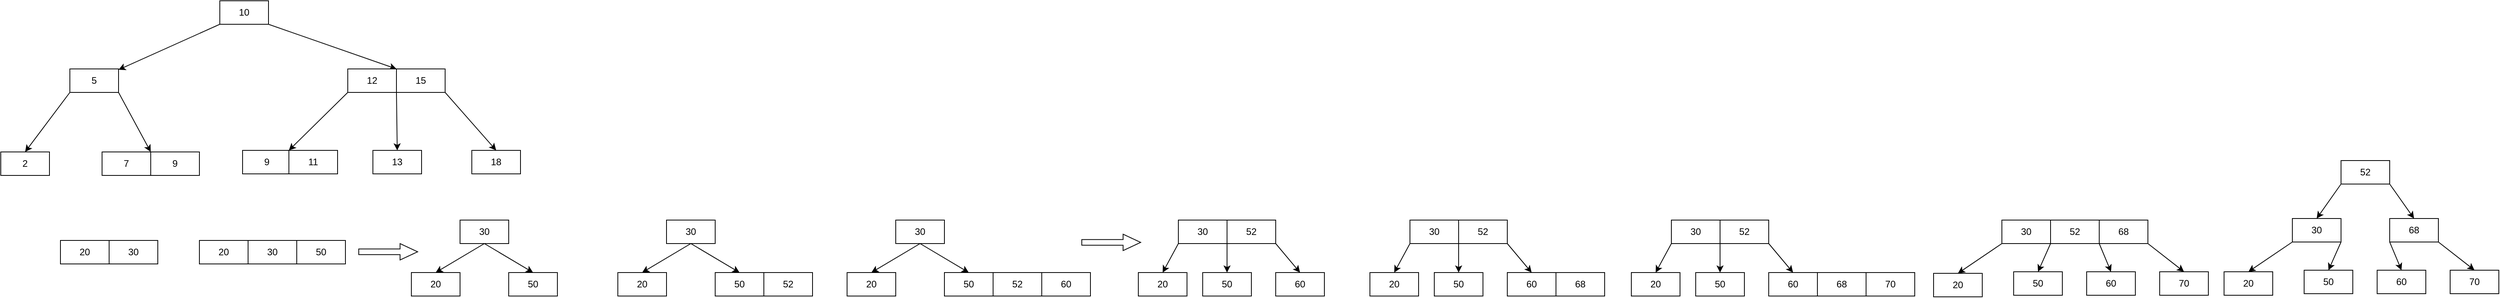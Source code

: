 <mxfile version="14.6.10" type="github">
  <diagram id="ewSjzQo0AmuXFX-6hgDm" name="Page-1">
    <mxGraphModel dx="1038" dy="548" grid="0" gridSize="10" guides="1" tooltips="1" connect="1" arrows="1" fold="1" page="1" pageScale="1" pageWidth="3300" pageHeight="4681" background="none" math="0" shadow="0">
      <root>
        <mxCell id="0" />
        <mxCell id="1" parent="0" />
        <mxCell id="8DN94r87sWfCBdkwbbwG-13" style="rounded=0;orthogonalLoop=1;jettySize=auto;html=1;exitX=0;exitY=1;exitDx=0;exitDy=0;" edge="1" parent="1" source="8DN94r87sWfCBdkwbbwG-1" target="8DN94r87sWfCBdkwbbwG-3">
          <mxGeometry relative="1" as="geometry" />
        </mxCell>
        <mxCell id="8DN94r87sWfCBdkwbbwG-14" style="edgeStyle=none;rounded=0;orthogonalLoop=1;jettySize=auto;html=1;exitX=1;exitY=1;exitDx=0;exitDy=0;entryX=0;entryY=0;entryDx=0;entryDy=0;" edge="1" parent="1" source="8DN94r87sWfCBdkwbbwG-1" target="8DN94r87sWfCBdkwbbwG-5">
          <mxGeometry relative="1" as="geometry" />
        </mxCell>
        <mxCell id="8DN94r87sWfCBdkwbbwG-1" value="10" style="rounded=0;whiteSpace=wrap;html=1;" vertex="1" parent="1">
          <mxGeometry x="395" y="63" width="62" height="30" as="geometry" />
        </mxCell>
        <mxCell id="8DN94r87sWfCBdkwbbwG-15" style="edgeStyle=none;rounded=0;orthogonalLoop=1;jettySize=auto;html=1;exitX=0;exitY=1;exitDx=0;exitDy=0;entryX=0.5;entryY=0;entryDx=0;entryDy=0;" edge="1" parent="1" source="8DN94r87sWfCBdkwbbwG-3" target="8DN94r87sWfCBdkwbbwG-6">
          <mxGeometry relative="1" as="geometry" />
        </mxCell>
        <mxCell id="8DN94r87sWfCBdkwbbwG-16" style="edgeStyle=none;rounded=0;orthogonalLoop=1;jettySize=auto;html=1;exitX=1;exitY=1;exitDx=0;exitDy=0;entryX=0;entryY=0;entryDx=0;entryDy=0;" edge="1" parent="1" source="8DN94r87sWfCBdkwbbwG-3" target="8DN94r87sWfCBdkwbbwG-8">
          <mxGeometry relative="1" as="geometry" />
        </mxCell>
        <mxCell id="8DN94r87sWfCBdkwbbwG-3" value="5" style="rounded=0;whiteSpace=wrap;html=1;" vertex="1" parent="1">
          <mxGeometry x="204" y="150" width="62" height="30" as="geometry" />
        </mxCell>
        <mxCell id="8DN94r87sWfCBdkwbbwG-17" style="edgeStyle=none;rounded=0;orthogonalLoop=1;jettySize=auto;html=1;exitX=0;exitY=1;exitDx=0;exitDy=0;entryX=0;entryY=0;entryDx=0;entryDy=0;" edge="1" parent="1" source="8DN94r87sWfCBdkwbbwG-4" target="8DN94r87sWfCBdkwbbwG-10">
          <mxGeometry relative="1" as="geometry" />
        </mxCell>
        <mxCell id="8DN94r87sWfCBdkwbbwG-4" value="12" style="rounded=0;whiteSpace=wrap;html=1;" vertex="1" parent="1">
          <mxGeometry x="558" y="150" width="62" height="30" as="geometry" />
        </mxCell>
        <mxCell id="8DN94r87sWfCBdkwbbwG-18" style="edgeStyle=none;rounded=0;orthogonalLoop=1;jettySize=auto;html=1;exitX=0;exitY=1;exitDx=0;exitDy=0;entryX=0.5;entryY=0;entryDx=0;entryDy=0;" edge="1" parent="1" source="8DN94r87sWfCBdkwbbwG-5" target="8DN94r87sWfCBdkwbbwG-11">
          <mxGeometry relative="1" as="geometry" />
        </mxCell>
        <mxCell id="8DN94r87sWfCBdkwbbwG-19" style="edgeStyle=none;rounded=0;orthogonalLoop=1;jettySize=auto;html=1;exitX=1;exitY=1;exitDx=0;exitDy=0;entryX=0.5;entryY=0;entryDx=0;entryDy=0;" edge="1" parent="1" source="8DN94r87sWfCBdkwbbwG-5" target="8DN94r87sWfCBdkwbbwG-12">
          <mxGeometry relative="1" as="geometry" />
        </mxCell>
        <mxCell id="8DN94r87sWfCBdkwbbwG-5" value="15" style="rounded=0;whiteSpace=wrap;html=1;" vertex="1" parent="1">
          <mxGeometry x="620" y="150" width="62" height="30" as="geometry" />
        </mxCell>
        <mxCell id="8DN94r87sWfCBdkwbbwG-6" value="2" style="rounded=0;whiteSpace=wrap;html=1;" vertex="1" parent="1">
          <mxGeometry x="116" y="256" width="62" height="30" as="geometry" />
        </mxCell>
        <mxCell id="8DN94r87sWfCBdkwbbwG-7" value="7" style="rounded=0;whiteSpace=wrap;html=1;" vertex="1" parent="1">
          <mxGeometry x="245" y="256" width="62" height="30" as="geometry" />
        </mxCell>
        <mxCell id="8DN94r87sWfCBdkwbbwG-8" value="9" style="rounded=0;whiteSpace=wrap;html=1;" vertex="1" parent="1">
          <mxGeometry x="307" y="256" width="62" height="30" as="geometry" />
        </mxCell>
        <mxCell id="8DN94r87sWfCBdkwbbwG-9" value="9" style="rounded=0;whiteSpace=wrap;html=1;" vertex="1" parent="1">
          <mxGeometry x="424" y="254" width="62" height="30" as="geometry" />
        </mxCell>
        <mxCell id="8DN94r87sWfCBdkwbbwG-10" value="11" style="rounded=0;whiteSpace=wrap;html=1;" vertex="1" parent="1">
          <mxGeometry x="483" y="254" width="62" height="30" as="geometry" />
        </mxCell>
        <mxCell id="8DN94r87sWfCBdkwbbwG-11" value="13" style="rounded=0;whiteSpace=wrap;html=1;" vertex="1" parent="1">
          <mxGeometry x="590" y="254" width="62" height="30" as="geometry" />
        </mxCell>
        <mxCell id="8DN94r87sWfCBdkwbbwG-12" value="18" style="rounded=0;whiteSpace=wrap;html=1;" vertex="1" parent="1">
          <mxGeometry x="716" y="254" width="62" height="30" as="geometry" />
        </mxCell>
        <mxCell id="8DN94r87sWfCBdkwbbwG-20" value="20" style="rounded=0;whiteSpace=wrap;html=1;" vertex="1" parent="1">
          <mxGeometry x="192" y="369" width="62" height="30" as="geometry" />
        </mxCell>
        <mxCell id="8DN94r87sWfCBdkwbbwG-21" value="30" style="rounded=0;whiteSpace=wrap;html=1;" vertex="1" parent="1">
          <mxGeometry x="254" y="369" width="62" height="30" as="geometry" />
        </mxCell>
        <mxCell id="8DN94r87sWfCBdkwbbwG-22" value="20" style="rounded=0;whiteSpace=wrap;html=1;" vertex="1" parent="1">
          <mxGeometry x="369" y="369" width="62" height="30" as="geometry" />
        </mxCell>
        <mxCell id="8DN94r87sWfCBdkwbbwG-23" value="30" style="rounded=0;whiteSpace=wrap;html=1;" vertex="1" parent="1">
          <mxGeometry x="431" y="369" width="62" height="30" as="geometry" />
        </mxCell>
        <mxCell id="8DN94r87sWfCBdkwbbwG-24" value="50" style="rounded=0;whiteSpace=wrap;html=1;" vertex="1" parent="1">
          <mxGeometry x="493" y="369" width="62" height="30" as="geometry" />
        </mxCell>
        <mxCell id="8DN94r87sWfCBdkwbbwG-25" value="20" style="rounded=0;whiteSpace=wrap;html=1;" vertex="1" parent="1">
          <mxGeometry x="639" y="410" width="62" height="30" as="geometry" />
        </mxCell>
        <mxCell id="8DN94r87sWfCBdkwbbwG-28" style="edgeStyle=none;rounded=0;orthogonalLoop=1;jettySize=auto;html=1;exitX=0.5;exitY=1;exitDx=0;exitDy=0;entryX=0.5;entryY=0;entryDx=0;entryDy=0;" edge="1" parent="1" source="8DN94r87sWfCBdkwbbwG-26" target="8DN94r87sWfCBdkwbbwG-25">
          <mxGeometry relative="1" as="geometry" />
        </mxCell>
        <mxCell id="8DN94r87sWfCBdkwbbwG-29" style="edgeStyle=none;rounded=0;orthogonalLoop=1;jettySize=auto;html=1;exitX=0.5;exitY=1;exitDx=0;exitDy=0;entryX=0.5;entryY=0;entryDx=0;entryDy=0;" edge="1" parent="1" source="8DN94r87sWfCBdkwbbwG-26" target="8DN94r87sWfCBdkwbbwG-27">
          <mxGeometry relative="1" as="geometry" />
        </mxCell>
        <mxCell id="8DN94r87sWfCBdkwbbwG-26" value="30" style="rounded=0;whiteSpace=wrap;html=1;" vertex="1" parent="1">
          <mxGeometry x="701" y="343" width="62" height="30" as="geometry" />
        </mxCell>
        <mxCell id="8DN94r87sWfCBdkwbbwG-27" value="50" style="rounded=0;whiteSpace=wrap;html=1;" vertex="1" parent="1">
          <mxGeometry x="763" y="410" width="62" height="30" as="geometry" />
        </mxCell>
        <mxCell id="8DN94r87sWfCBdkwbbwG-34" value="" style="html=1;shadow=0;dashed=0;align=center;verticalAlign=middle;shape=mxgraph.arrows2.arrow;dy=0.65;dx=22.4;notch=0;fillColor=#ffffff;" vertex="1" parent="1">
          <mxGeometry x="572" y="373" width="75" height="21" as="geometry" />
        </mxCell>
        <mxCell id="8DN94r87sWfCBdkwbbwG-35" value="20" style="rounded=0;whiteSpace=wrap;html=1;" vertex="1" parent="1">
          <mxGeometry x="902" y="410" width="62" height="30" as="geometry" />
        </mxCell>
        <mxCell id="8DN94r87sWfCBdkwbbwG-36" style="edgeStyle=none;rounded=0;orthogonalLoop=1;jettySize=auto;html=1;exitX=0.5;exitY=1;exitDx=0;exitDy=0;entryX=0.5;entryY=0;entryDx=0;entryDy=0;" edge="1" parent="1" source="8DN94r87sWfCBdkwbbwG-38" target="8DN94r87sWfCBdkwbbwG-35">
          <mxGeometry relative="1" as="geometry" />
        </mxCell>
        <mxCell id="8DN94r87sWfCBdkwbbwG-37" style="edgeStyle=none;rounded=0;orthogonalLoop=1;jettySize=auto;html=1;exitX=0.5;exitY=1;exitDx=0;exitDy=0;entryX=0.5;entryY=0;entryDx=0;entryDy=0;" edge="1" parent="1" source="8DN94r87sWfCBdkwbbwG-38" target="8DN94r87sWfCBdkwbbwG-39">
          <mxGeometry relative="1" as="geometry" />
        </mxCell>
        <mxCell id="8DN94r87sWfCBdkwbbwG-38" value="30" style="rounded=0;whiteSpace=wrap;html=1;" vertex="1" parent="1">
          <mxGeometry x="964" y="343" width="62" height="30" as="geometry" />
        </mxCell>
        <mxCell id="8DN94r87sWfCBdkwbbwG-39" value="50" style="rounded=0;whiteSpace=wrap;html=1;" vertex="1" parent="1">
          <mxGeometry x="1026" y="410" width="62" height="30" as="geometry" />
        </mxCell>
        <mxCell id="8DN94r87sWfCBdkwbbwG-40" value="52" style="rounded=0;whiteSpace=wrap;html=1;" vertex="1" parent="1">
          <mxGeometry x="1088" y="410" width="62" height="30" as="geometry" />
        </mxCell>
        <mxCell id="8DN94r87sWfCBdkwbbwG-41" value="20" style="rounded=0;whiteSpace=wrap;html=1;" vertex="1" parent="1">
          <mxGeometry x="1194" y="410" width="62" height="30" as="geometry" />
        </mxCell>
        <mxCell id="8DN94r87sWfCBdkwbbwG-42" style="edgeStyle=none;rounded=0;orthogonalLoop=1;jettySize=auto;html=1;exitX=0.5;exitY=1;exitDx=0;exitDy=0;entryX=0.5;entryY=0;entryDx=0;entryDy=0;" edge="1" parent="1" source="8DN94r87sWfCBdkwbbwG-44" target="8DN94r87sWfCBdkwbbwG-41">
          <mxGeometry relative="1" as="geometry" />
        </mxCell>
        <mxCell id="8DN94r87sWfCBdkwbbwG-43" style="edgeStyle=none;rounded=0;orthogonalLoop=1;jettySize=auto;html=1;exitX=0.5;exitY=1;exitDx=0;exitDy=0;entryX=0.5;entryY=0;entryDx=0;entryDy=0;" edge="1" parent="1" source="8DN94r87sWfCBdkwbbwG-44" target="8DN94r87sWfCBdkwbbwG-45">
          <mxGeometry relative="1" as="geometry" />
        </mxCell>
        <mxCell id="8DN94r87sWfCBdkwbbwG-44" value="30" style="rounded=0;whiteSpace=wrap;html=1;" vertex="1" parent="1">
          <mxGeometry x="1256" y="343" width="62" height="30" as="geometry" />
        </mxCell>
        <mxCell id="8DN94r87sWfCBdkwbbwG-45" value="50" style="rounded=0;whiteSpace=wrap;html=1;" vertex="1" parent="1">
          <mxGeometry x="1318" y="410" width="62" height="30" as="geometry" />
        </mxCell>
        <mxCell id="8DN94r87sWfCBdkwbbwG-46" value="52" style="rounded=0;whiteSpace=wrap;html=1;" vertex="1" parent="1">
          <mxGeometry x="1380" y="410" width="62" height="30" as="geometry" />
        </mxCell>
        <mxCell id="8DN94r87sWfCBdkwbbwG-47" value="60" style="rounded=0;whiteSpace=wrap;html=1;" vertex="1" parent="1">
          <mxGeometry x="1442" y="410" width="62" height="30" as="geometry" />
        </mxCell>
        <mxCell id="8DN94r87sWfCBdkwbbwG-48" value="20" style="rounded=0;whiteSpace=wrap;html=1;" vertex="1" parent="1">
          <mxGeometry x="1565" y="410" width="62" height="30" as="geometry" />
        </mxCell>
        <mxCell id="8DN94r87sWfCBdkwbbwG-75" style="edgeStyle=none;rounded=0;orthogonalLoop=1;jettySize=auto;html=1;exitX=0;exitY=1;exitDx=0;exitDy=0;entryX=0.5;entryY=0;entryDx=0;entryDy=0;" edge="1" parent="1" source="8DN94r87sWfCBdkwbbwG-51" target="8DN94r87sWfCBdkwbbwG-48">
          <mxGeometry relative="1" as="geometry" />
        </mxCell>
        <mxCell id="8DN94r87sWfCBdkwbbwG-51" value="30" style="rounded=0;whiteSpace=wrap;html=1;" vertex="1" parent="1">
          <mxGeometry x="1616" y="343" width="62" height="30" as="geometry" />
        </mxCell>
        <mxCell id="8DN94r87sWfCBdkwbbwG-52" value="50" style="rounded=0;whiteSpace=wrap;html=1;" vertex="1" parent="1">
          <mxGeometry x="1647" y="410" width="62" height="30" as="geometry" />
        </mxCell>
        <mxCell id="8DN94r87sWfCBdkwbbwG-77" style="edgeStyle=none;rounded=0;orthogonalLoop=1;jettySize=auto;html=1;exitX=0;exitY=1;exitDx=0;exitDy=0;entryX=0.5;entryY=0;entryDx=0;entryDy=0;" edge="1" parent="1" source="8DN94r87sWfCBdkwbbwG-53" target="8DN94r87sWfCBdkwbbwG-52">
          <mxGeometry relative="1" as="geometry" />
        </mxCell>
        <mxCell id="8DN94r87sWfCBdkwbbwG-78" style="edgeStyle=none;rounded=0;orthogonalLoop=1;jettySize=auto;html=1;exitX=1;exitY=1;exitDx=0;exitDy=0;entryX=0.5;entryY=0;entryDx=0;entryDy=0;" edge="1" parent="1" source="8DN94r87sWfCBdkwbbwG-53" target="8DN94r87sWfCBdkwbbwG-54">
          <mxGeometry relative="1" as="geometry" />
        </mxCell>
        <mxCell id="8DN94r87sWfCBdkwbbwG-53" value="52" style="rounded=0;whiteSpace=wrap;html=1;" vertex="1" parent="1">
          <mxGeometry x="1678" y="343" width="62" height="30" as="geometry" />
        </mxCell>
        <mxCell id="8DN94r87sWfCBdkwbbwG-54" value="60" style="rounded=0;whiteSpace=wrap;html=1;" vertex="1" parent="1">
          <mxGeometry x="1740" y="410" width="62" height="30" as="geometry" />
        </mxCell>
        <mxCell id="8DN94r87sWfCBdkwbbwG-58" value="" style="html=1;shadow=0;dashed=0;align=center;verticalAlign=middle;shape=mxgraph.arrows2.arrow;dy=0.65;dx=22.4;notch=0;fillColor=#ffffff;" vertex="1" parent="1">
          <mxGeometry x="1493" y="361" width="75" height="21" as="geometry" />
        </mxCell>
        <mxCell id="8DN94r87sWfCBdkwbbwG-66" value="68" style="rounded=0;whiteSpace=wrap;html=1;" vertex="1" parent="1">
          <mxGeometry x="2097" y="410" width="62" height="30" as="geometry" />
        </mxCell>
        <mxCell id="8DN94r87sWfCBdkwbbwG-79" value="20" style="rounded=0;whiteSpace=wrap;html=1;" vertex="1" parent="1">
          <mxGeometry x="1860" y="410" width="62" height="30" as="geometry" />
        </mxCell>
        <mxCell id="8DN94r87sWfCBdkwbbwG-80" style="edgeStyle=none;rounded=0;orthogonalLoop=1;jettySize=auto;html=1;exitX=0;exitY=1;exitDx=0;exitDy=0;entryX=0.5;entryY=0;entryDx=0;entryDy=0;" edge="1" parent="1" source="8DN94r87sWfCBdkwbbwG-81" target="8DN94r87sWfCBdkwbbwG-79">
          <mxGeometry relative="1" as="geometry" />
        </mxCell>
        <mxCell id="8DN94r87sWfCBdkwbbwG-81" value="30" style="rounded=0;whiteSpace=wrap;html=1;" vertex="1" parent="1">
          <mxGeometry x="1911" y="343" width="62" height="30" as="geometry" />
        </mxCell>
        <mxCell id="8DN94r87sWfCBdkwbbwG-82" value="50" style="rounded=0;whiteSpace=wrap;html=1;" vertex="1" parent="1">
          <mxGeometry x="1942" y="410" width="62" height="30" as="geometry" />
        </mxCell>
        <mxCell id="8DN94r87sWfCBdkwbbwG-83" style="edgeStyle=none;rounded=0;orthogonalLoop=1;jettySize=auto;html=1;exitX=0;exitY=1;exitDx=0;exitDy=0;entryX=0.5;entryY=0;entryDx=0;entryDy=0;" edge="1" parent="1" source="8DN94r87sWfCBdkwbbwG-85" target="8DN94r87sWfCBdkwbbwG-82">
          <mxGeometry relative="1" as="geometry" />
        </mxCell>
        <mxCell id="8DN94r87sWfCBdkwbbwG-84" style="edgeStyle=none;rounded=0;orthogonalLoop=1;jettySize=auto;html=1;exitX=1;exitY=1;exitDx=0;exitDy=0;entryX=0.5;entryY=0;entryDx=0;entryDy=0;" edge="1" parent="1" source="8DN94r87sWfCBdkwbbwG-85" target="8DN94r87sWfCBdkwbbwG-86">
          <mxGeometry relative="1" as="geometry" />
        </mxCell>
        <mxCell id="8DN94r87sWfCBdkwbbwG-85" value="52" style="rounded=0;whiteSpace=wrap;html=1;" vertex="1" parent="1">
          <mxGeometry x="1973" y="343" width="62" height="30" as="geometry" />
        </mxCell>
        <mxCell id="8DN94r87sWfCBdkwbbwG-86" value="60" style="rounded=0;whiteSpace=wrap;html=1;" vertex="1" parent="1">
          <mxGeometry x="2035" y="410" width="62" height="30" as="geometry" />
        </mxCell>
        <mxCell id="8DN94r87sWfCBdkwbbwG-87" value="68" style="rounded=0;whiteSpace=wrap;html=1;" vertex="1" parent="1">
          <mxGeometry x="2430" y="410" width="62" height="30" as="geometry" />
        </mxCell>
        <mxCell id="8DN94r87sWfCBdkwbbwG-88" value="20" style="rounded=0;whiteSpace=wrap;html=1;" vertex="1" parent="1">
          <mxGeometry x="2193" y="410" width="62" height="30" as="geometry" />
        </mxCell>
        <mxCell id="8DN94r87sWfCBdkwbbwG-89" style="edgeStyle=none;rounded=0;orthogonalLoop=1;jettySize=auto;html=1;exitX=0;exitY=1;exitDx=0;exitDy=0;entryX=0.5;entryY=0;entryDx=0;entryDy=0;" edge="1" parent="1" source="8DN94r87sWfCBdkwbbwG-90" target="8DN94r87sWfCBdkwbbwG-88">
          <mxGeometry relative="1" as="geometry" />
        </mxCell>
        <mxCell id="8DN94r87sWfCBdkwbbwG-90" value="30" style="rounded=0;whiteSpace=wrap;html=1;" vertex="1" parent="1">
          <mxGeometry x="2244" y="343" width="62" height="30" as="geometry" />
        </mxCell>
        <mxCell id="8DN94r87sWfCBdkwbbwG-91" value="50" style="rounded=0;whiteSpace=wrap;html=1;" vertex="1" parent="1">
          <mxGeometry x="2275" y="410" width="62" height="30" as="geometry" />
        </mxCell>
        <mxCell id="8DN94r87sWfCBdkwbbwG-92" style="edgeStyle=none;rounded=0;orthogonalLoop=1;jettySize=auto;html=1;exitX=0;exitY=1;exitDx=0;exitDy=0;entryX=0.5;entryY=0;entryDx=0;entryDy=0;" edge="1" parent="1" source="8DN94r87sWfCBdkwbbwG-94" target="8DN94r87sWfCBdkwbbwG-91">
          <mxGeometry relative="1" as="geometry" />
        </mxCell>
        <mxCell id="8DN94r87sWfCBdkwbbwG-93" style="edgeStyle=none;rounded=0;orthogonalLoop=1;jettySize=auto;html=1;exitX=1;exitY=1;exitDx=0;exitDy=0;entryX=0.5;entryY=0;entryDx=0;entryDy=0;" edge="1" parent="1" source="8DN94r87sWfCBdkwbbwG-94" target="8DN94r87sWfCBdkwbbwG-95">
          <mxGeometry relative="1" as="geometry" />
        </mxCell>
        <mxCell id="8DN94r87sWfCBdkwbbwG-94" value="52" style="rounded=0;whiteSpace=wrap;html=1;" vertex="1" parent="1">
          <mxGeometry x="2306" y="343" width="62" height="30" as="geometry" />
        </mxCell>
        <mxCell id="8DN94r87sWfCBdkwbbwG-95" value="60" style="rounded=0;whiteSpace=wrap;html=1;" vertex="1" parent="1">
          <mxGeometry x="2368" y="410" width="62" height="30" as="geometry" />
        </mxCell>
        <mxCell id="8DN94r87sWfCBdkwbbwG-96" value="70" style="rounded=0;whiteSpace=wrap;html=1;" vertex="1" parent="1">
          <mxGeometry x="2492" y="410" width="62" height="30" as="geometry" />
        </mxCell>
        <mxCell id="8DN94r87sWfCBdkwbbwG-109" style="edgeStyle=none;rounded=0;orthogonalLoop=1;jettySize=auto;html=1;exitX=0;exitY=1;exitDx=0;exitDy=0;entryX=0.5;entryY=0;entryDx=0;entryDy=0;" edge="1" parent="1" source="8DN94r87sWfCBdkwbbwG-97" target="8DN94r87sWfCBdkwbbwG-105">
          <mxGeometry relative="1" as="geometry" />
        </mxCell>
        <mxCell id="8DN94r87sWfCBdkwbbwG-110" style="edgeStyle=none;rounded=0;orthogonalLoop=1;jettySize=auto;html=1;exitX=1;exitY=1;exitDx=0;exitDy=0;entryX=0.5;entryY=0;entryDx=0;entryDy=0;" edge="1" parent="1" source="8DN94r87sWfCBdkwbbwG-97" target="8DN94r87sWfCBdkwbbwG-106">
          <mxGeometry relative="1" as="geometry" />
        </mxCell>
        <mxCell id="8DN94r87sWfCBdkwbbwG-97" value="68" style="rounded=0;whiteSpace=wrap;html=1;" vertex="1" parent="1">
          <mxGeometry x="2789" y="343" width="62" height="30" as="geometry" />
        </mxCell>
        <mxCell id="8DN94r87sWfCBdkwbbwG-98" value="20" style="rounded=0;whiteSpace=wrap;html=1;" vertex="1" parent="1">
          <mxGeometry x="2578" y="411" width="62" height="30" as="geometry" />
        </mxCell>
        <mxCell id="8DN94r87sWfCBdkwbbwG-107" style="edgeStyle=none;rounded=0;orthogonalLoop=1;jettySize=auto;html=1;exitX=0;exitY=1;exitDx=0;exitDy=0;entryX=0.5;entryY=0;entryDx=0;entryDy=0;" edge="1" parent="1" source="8DN94r87sWfCBdkwbbwG-100" target="8DN94r87sWfCBdkwbbwG-98">
          <mxGeometry relative="1" as="geometry" />
        </mxCell>
        <mxCell id="8DN94r87sWfCBdkwbbwG-108" style="edgeStyle=none;rounded=0;orthogonalLoop=1;jettySize=auto;html=1;exitX=1;exitY=1;exitDx=0;exitDy=0;entryX=0.5;entryY=0;entryDx=0;entryDy=0;" edge="1" parent="1" source="8DN94r87sWfCBdkwbbwG-100" target="8DN94r87sWfCBdkwbbwG-101">
          <mxGeometry relative="1" as="geometry" />
        </mxCell>
        <mxCell id="8DN94r87sWfCBdkwbbwG-100" value="30" style="rounded=0;whiteSpace=wrap;html=1;" vertex="1" parent="1">
          <mxGeometry x="2665" y="343" width="62" height="30" as="geometry" />
        </mxCell>
        <mxCell id="8DN94r87sWfCBdkwbbwG-101" value="50" style="rounded=0;whiteSpace=wrap;html=1;" vertex="1" parent="1">
          <mxGeometry x="2680" y="409" width="62" height="30" as="geometry" />
        </mxCell>
        <mxCell id="8DN94r87sWfCBdkwbbwG-104" value="52" style="rounded=0;whiteSpace=wrap;html=1;" vertex="1" parent="1">
          <mxGeometry x="2727" y="343" width="62" height="30" as="geometry" />
        </mxCell>
        <mxCell id="8DN94r87sWfCBdkwbbwG-105" value="60" style="rounded=0;whiteSpace=wrap;html=1;" vertex="1" parent="1">
          <mxGeometry x="2773" y="409" width="62" height="30" as="geometry" />
        </mxCell>
        <mxCell id="8DN94r87sWfCBdkwbbwG-106" value="70" style="rounded=0;whiteSpace=wrap;html=1;" vertex="1" parent="1">
          <mxGeometry x="2866" y="409" width="62" height="30" as="geometry" />
        </mxCell>
        <mxCell id="8DN94r87sWfCBdkwbbwG-111" style="edgeStyle=none;rounded=0;orthogonalLoop=1;jettySize=auto;html=1;exitX=0;exitY=1;exitDx=0;exitDy=0;entryX=0.5;entryY=0;entryDx=0;entryDy=0;" edge="1" parent="1" source="8DN94r87sWfCBdkwbbwG-113" target="8DN94r87sWfCBdkwbbwG-120">
          <mxGeometry relative="1" as="geometry" />
        </mxCell>
        <mxCell id="8DN94r87sWfCBdkwbbwG-112" style="edgeStyle=none;rounded=0;orthogonalLoop=1;jettySize=auto;html=1;exitX=1;exitY=1;exitDx=0;exitDy=0;entryX=0.5;entryY=0;entryDx=0;entryDy=0;" edge="1" parent="1" source="8DN94r87sWfCBdkwbbwG-113" target="8DN94r87sWfCBdkwbbwG-121">
          <mxGeometry relative="1" as="geometry" />
        </mxCell>
        <mxCell id="8DN94r87sWfCBdkwbbwG-113" value="68" style="rounded=0;whiteSpace=wrap;html=1;" vertex="1" parent="1">
          <mxGeometry x="3159" y="341" width="62" height="30" as="geometry" />
        </mxCell>
        <mxCell id="8DN94r87sWfCBdkwbbwG-114" value="20" style="rounded=0;whiteSpace=wrap;html=1;" vertex="1" parent="1">
          <mxGeometry x="2948" y="409" width="62" height="30" as="geometry" />
        </mxCell>
        <mxCell id="8DN94r87sWfCBdkwbbwG-115" style="edgeStyle=none;rounded=0;orthogonalLoop=1;jettySize=auto;html=1;exitX=0;exitY=1;exitDx=0;exitDy=0;entryX=0.5;entryY=0;entryDx=0;entryDy=0;" edge="1" parent="1" source="8DN94r87sWfCBdkwbbwG-117" target="8DN94r87sWfCBdkwbbwG-114">
          <mxGeometry relative="1" as="geometry" />
        </mxCell>
        <mxCell id="8DN94r87sWfCBdkwbbwG-116" style="edgeStyle=none;rounded=0;orthogonalLoop=1;jettySize=auto;html=1;exitX=1;exitY=1;exitDx=0;exitDy=0;entryX=0.5;entryY=0;entryDx=0;entryDy=0;" edge="1" parent="1" source="8DN94r87sWfCBdkwbbwG-117" target="8DN94r87sWfCBdkwbbwG-118">
          <mxGeometry relative="1" as="geometry" />
        </mxCell>
        <mxCell id="8DN94r87sWfCBdkwbbwG-117" value="30" style="rounded=0;whiteSpace=wrap;html=1;" vertex="1" parent="1">
          <mxGeometry x="3035" y="341" width="62" height="30" as="geometry" />
        </mxCell>
        <mxCell id="8DN94r87sWfCBdkwbbwG-118" value="50" style="rounded=0;whiteSpace=wrap;html=1;" vertex="1" parent="1">
          <mxGeometry x="3050" y="407" width="62" height="30" as="geometry" />
        </mxCell>
        <mxCell id="8DN94r87sWfCBdkwbbwG-122" style="edgeStyle=none;rounded=0;orthogonalLoop=1;jettySize=auto;html=1;exitX=0;exitY=1;exitDx=0;exitDy=0;entryX=0.5;entryY=0;entryDx=0;entryDy=0;" edge="1" parent="1" source="8DN94r87sWfCBdkwbbwG-119" target="8DN94r87sWfCBdkwbbwG-117">
          <mxGeometry relative="1" as="geometry" />
        </mxCell>
        <mxCell id="8DN94r87sWfCBdkwbbwG-123" style="edgeStyle=none;rounded=0;orthogonalLoop=1;jettySize=auto;html=1;exitX=1;exitY=1;exitDx=0;exitDy=0;entryX=0.5;entryY=0;entryDx=0;entryDy=0;" edge="1" parent="1" source="8DN94r87sWfCBdkwbbwG-119" target="8DN94r87sWfCBdkwbbwG-113">
          <mxGeometry relative="1" as="geometry" />
        </mxCell>
        <mxCell id="8DN94r87sWfCBdkwbbwG-119" value="52" style="rounded=0;whiteSpace=wrap;html=1;" vertex="1" parent="1">
          <mxGeometry x="3097" y="267" width="62" height="30" as="geometry" />
        </mxCell>
        <mxCell id="8DN94r87sWfCBdkwbbwG-120" value="60" style="rounded=0;whiteSpace=wrap;html=1;" vertex="1" parent="1">
          <mxGeometry x="3143" y="407" width="62" height="30" as="geometry" />
        </mxCell>
        <mxCell id="8DN94r87sWfCBdkwbbwG-121" value="70" style="rounded=0;whiteSpace=wrap;html=1;" vertex="1" parent="1">
          <mxGeometry x="3236" y="407" width="62" height="30" as="geometry" />
        </mxCell>
      </root>
    </mxGraphModel>
  </diagram>
</mxfile>
